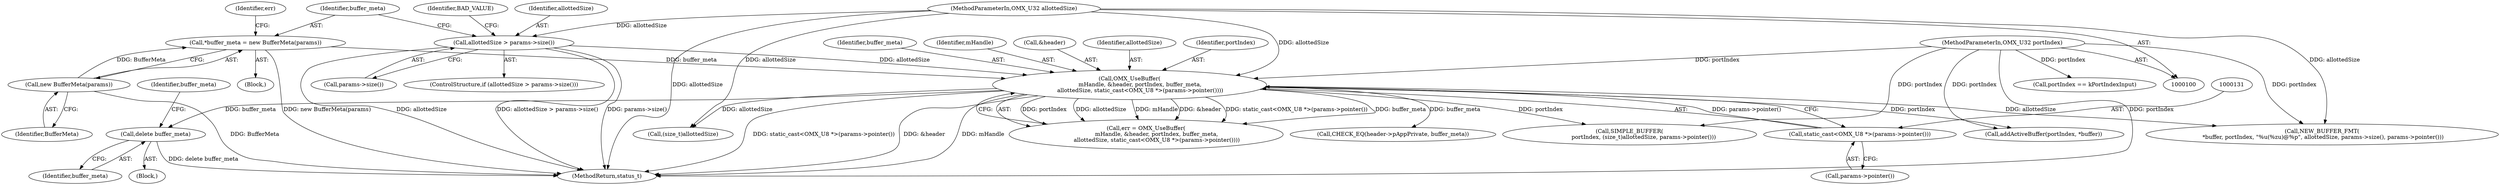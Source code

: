 digraph "1_Android_b351eabb428c7ca85a34513c64601f437923d576_11@API" {
"1000147" [label="(Call,delete buffer_meta)"];
"1000123" [label="(Call,OMX_UseBuffer(\n            mHandle, &header, portIndex, buffer_meta,\n            allottedSize, static_cast<OMX_U8 *>(params->pointer())))"];
"1000101" [label="(MethodParameterIn,OMX_U32 portIndex)"];
"1000115" [label="(Call,*buffer_meta = new BufferMeta(params))"];
"1000117" [label="(Call,new BufferMeta(params))"];
"1000108" [label="(Call,allottedSize > params->size())"];
"1000104" [label="(MethodParameterIn,OMX_U32 allottedSize)"];
"1000130" [label="(Call,static_cast<OMX_U8 *>(params->pointer()))"];
"1000169" [label="(Call,addActiveBuffer(portIndex, *buffer))"];
"1000113" [label="(Identifier,BAD_VALUE)"];
"1000187" [label="(Call,NEW_BUFFER_FMT(\n *buffer, portIndex, \"%u(%zu)@%p\", allottedSize, params->size(), params->pointer()))"];
"1000115" [label="(Call,*buffer_meta = new BufferMeta(params))"];
"1000108" [label="(Call,allottedSize > params->size())"];
"1000122" [label="(Identifier,err)"];
"1000150" [label="(Identifier,buffer_meta)"];
"1000197" [label="(MethodReturn,status_t)"];
"1000123" [label="(Call,OMX_UseBuffer(\n            mHandle, &header, portIndex, buffer_meta,\n            allottedSize, static_cast<OMX_U8 *>(params->pointer())))"];
"1000147" [label="(Call,delete buffer_meta)"];
"1000179" [label="(Call,portIndex == kPortIndexInput)"];
"1000118" [label="(Identifier,BufferMeta)"];
"1000141" [label="(Call,SIMPLE_BUFFER(\n                portIndex, (size_t)allottedSize, params->pointer()))"];
"1000143" [label="(Call,(size_t)allottedSize)"];
"1000130" [label="(Call,static_cast<OMX_U8 *>(params->pointer()))"];
"1000104" [label="(MethodParameterIn,OMX_U32 allottedSize)"];
"1000110" [label="(Call,params->size())"];
"1000137" [label="(Block,)"];
"1000125" [label="(Call,&header)"];
"1000116" [label="(Identifier,buffer_meta)"];
"1000107" [label="(ControlStructure,if (allottedSize > params->size()))"];
"1000121" [label="(Call,err = OMX_UseBuffer(\n            mHandle, &header, portIndex, buffer_meta,\n            allottedSize, static_cast<OMX_U8 *>(params->pointer())))"];
"1000105" [label="(Block,)"];
"1000159" [label="(Call,CHECK_EQ(header->pAppPrivate, buffer_meta))"];
"1000117" [label="(Call,new BufferMeta(params))"];
"1000148" [label="(Identifier,buffer_meta)"];
"1000129" [label="(Identifier,allottedSize)"];
"1000127" [label="(Identifier,portIndex)"];
"1000109" [label="(Identifier,allottedSize)"];
"1000101" [label="(MethodParameterIn,OMX_U32 portIndex)"];
"1000132" [label="(Call,params->pointer())"];
"1000128" [label="(Identifier,buffer_meta)"];
"1000124" [label="(Identifier,mHandle)"];
"1000147" -> "1000137"  [label="AST: "];
"1000147" -> "1000148"  [label="CFG: "];
"1000148" -> "1000147"  [label="AST: "];
"1000150" -> "1000147"  [label="CFG: "];
"1000147" -> "1000197"  [label="DDG: delete buffer_meta"];
"1000123" -> "1000147"  [label="DDG: buffer_meta"];
"1000123" -> "1000121"  [label="AST: "];
"1000123" -> "1000130"  [label="CFG: "];
"1000124" -> "1000123"  [label="AST: "];
"1000125" -> "1000123"  [label="AST: "];
"1000127" -> "1000123"  [label="AST: "];
"1000128" -> "1000123"  [label="AST: "];
"1000129" -> "1000123"  [label="AST: "];
"1000130" -> "1000123"  [label="AST: "];
"1000121" -> "1000123"  [label="CFG: "];
"1000123" -> "1000197"  [label="DDG: mHandle"];
"1000123" -> "1000197"  [label="DDG: static_cast<OMX_U8 *>(params->pointer())"];
"1000123" -> "1000197"  [label="DDG: &header"];
"1000123" -> "1000121"  [label="DDG: portIndex"];
"1000123" -> "1000121"  [label="DDG: allottedSize"];
"1000123" -> "1000121"  [label="DDG: mHandle"];
"1000123" -> "1000121"  [label="DDG: &header"];
"1000123" -> "1000121"  [label="DDG: static_cast<OMX_U8 *>(params->pointer())"];
"1000123" -> "1000121"  [label="DDG: buffer_meta"];
"1000101" -> "1000123"  [label="DDG: portIndex"];
"1000115" -> "1000123"  [label="DDG: buffer_meta"];
"1000108" -> "1000123"  [label="DDG: allottedSize"];
"1000104" -> "1000123"  [label="DDG: allottedSize"];
"1000130" -> "1000123"  [label="DDG: params->pointer()"];
"1000123" -> "1000141"  [label="DDG: portIndex"];
"1000123" -> "1000143"  [label="DDG: allottedSize"];
"1000123" -> "1000159"  [label="DDG: buffer_meta"];
"1000123" -> "1000169"  [label="DDG: portIndex"];
"1000123" -> "1000187"  [label="DDG: allottedSize"];
"1000101" -> "1000100"  [label="AST: "];
"1000101" -> "1000197"  [label="DDG: portIndex"];
"1000101" -> "1000141"  [label="DDG: portIndex"];
"1000101" -> "1000169"  [label="DDG: portIndex"];
"1000101" -> "1000179"  [label="DDG: portIndex"];
"1000101" -> "1000187"  [label="DDG: portIndex"];
"1000115" -> "1000105"  [label="AST: "];
"1000115" -> "1000117"  [label="CFG: "];
"1000116" -> "1000115"  [label="AST: "];
"1000117" -> "1000115"  [label="AST: "];
"1000122" -> "1000115"  [label="CFG: "];
"1000115" -> "1000197"  [label="DDG: new BufferMeta(params)"];
"1000117" -> "1000115"  [label="DDG: BufferMeta"];
"1000117" -> "1000118"  [label="CFG: "];
"1000118" -> "1000117"  [label="AST: "];
"1000117" -> "1000197"  [label="DDG: BufferMeta"];
"1000108" -> "1000107"  [label="AST: "];
"1000108" -> "1000110"  [label="CFG: "];
"1000109" -> "1000108"  [label="AST: "];
"1000110" -> "1000108"  [label="AST: "];
"1000113" -> "1000108"  [label="CFG: "];
"1000116" -> "1000108"  [label="CFG: "];
"1000108" -> "1000197"  [label="DDG: allottedSize > params->size()"];
"1000108" -> "1000197"  [label="DDG: params->size()"];
"1000108" -> "1000197"  [label="DDG: allottedSize"];
"1000104" -> "1000108"  [label="DDG: allottedSize"];
"1000104" -> "1000100"  [label="AST: "];
"1000104" -> "1000197"  [label="DDG: allottedSize"];
"1000104" -> "1000143"  [label="DDG: allottedSize"];
"1000104" -> "1000187"  [label="DDG: allottedSize"];
"1000130" -> "1000132"  [label="CFG: "];
"1000131" -> "1000130"  [label="AST: "];
"1000132" -> "1000130"  [label="AST: "];
}
